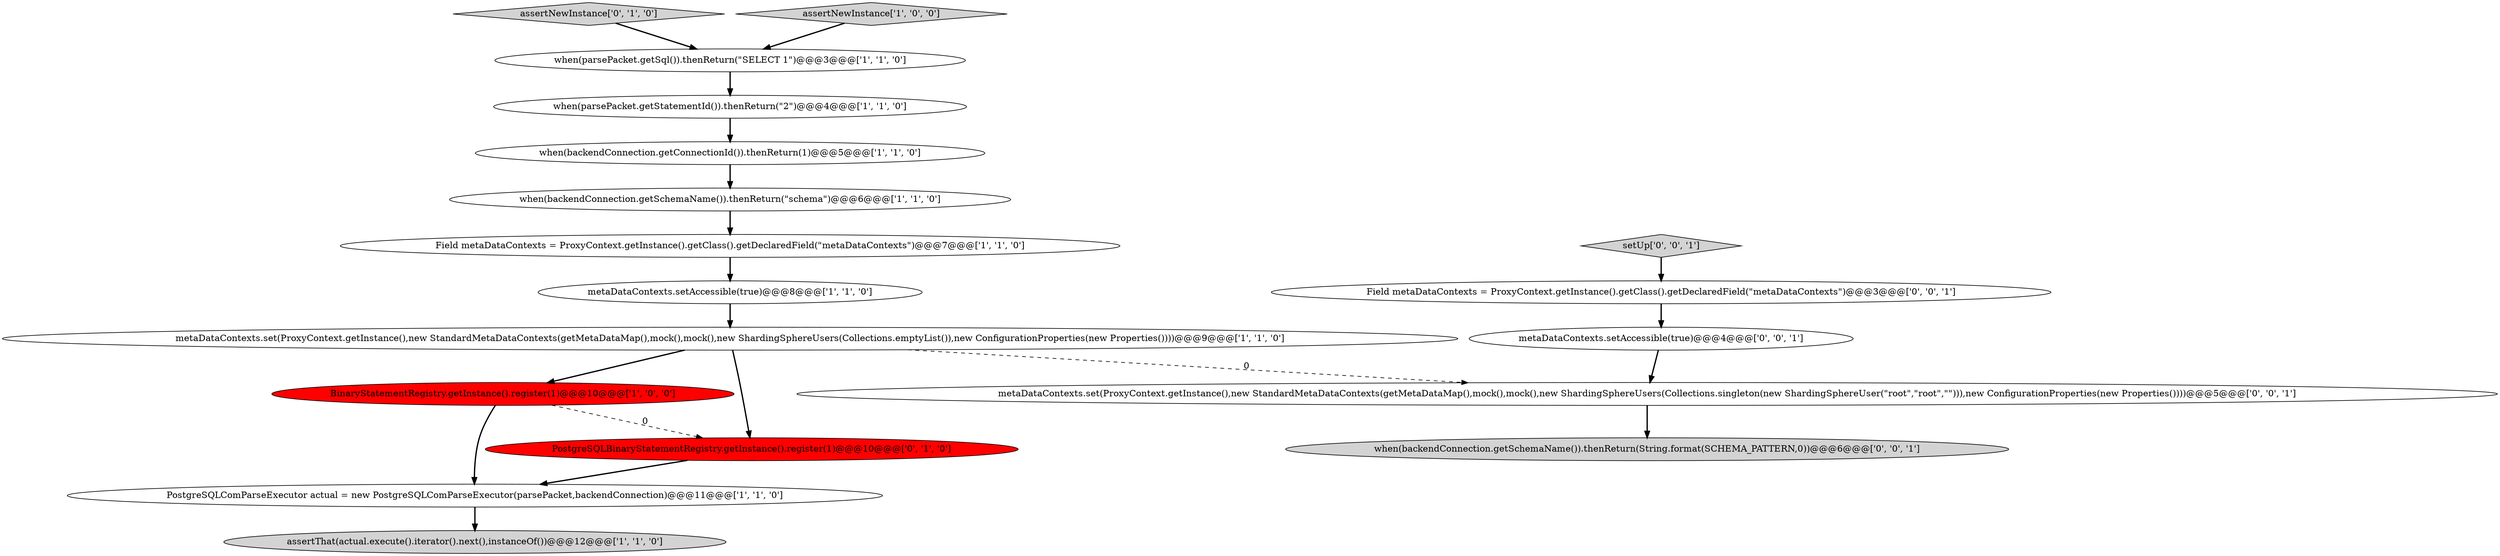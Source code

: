 digraph {
13 [style = filled, label = "metaDataContexts.set(ProxyContext.getInstance(),new StandardMetaDataContexts(getMetaDataMap(),mock(),mock(),new ShardingSphereUsers(Collections.singleton(new ShardingSphereUser(\"root\",\"root\",\"\"))),new ConfigurationProperties(new Properties())))@@@5@@@['0', '0', '1']", fillcolor = white, shape = ellipse image = "AAA0AAABBB3BBB"];
6 [style = filled, label = "when(backendConnection.getSchemaName()).thenReturn(\"schema\")@@@6@@@['1', '1', '0']", fillcolor = white, shape = ellipse image = "AAA0AAABBB1BBB"];
11 [style = filled, label = "assertNewInstance['0', '1', '0']", fillcolor = lightgray, shape = diamond image = "AAA0AAABBB2BBB"];
16 [style = filled, label = "setUp['0', '0', '1']", fillcolor = lightgray, shape = diamond image = "AAA0AAABBB3BBB"];
8 [style = filled, label = "BinaryStatementRegistry.getInstance().register(1)@@@10@@@['1', '0', '0']", fillcolor = red, shape = ellipse image = "AAA1AAABBB1BBB"];
4 [style = filled, label = "when(parsePacket.getSql()).thenReturn(\"SELECT 1\")@@@3@@@['1', '1', '0']", fillcolor = white, shape = ellipse image = "AAA0AAABBB1BBB"];
9 [style = filled, label = "when(parsePacket.getStatementId()).thenReturn(\"2\")@@@4@@@['1', '1', '0']", fillcolor = white, shape = ellipse image = "AAA0AAABBB1BBB"];
2 [style = filled, label = "metaDataContexts.set(ProxyContext.getInstance(),new StandardMetaDataContexts(getMetaDataMap(),mock(),mock(),new ShardingSphereUsers(Collections.emptyList()),new ConfigurationProperties(new Properties())))@@@9@@@['1', '1', '0']", fillcolor = white, shape = ellipse image = "AAA0AAABBB1BBB"];
0 [style = filled, label = "PostgreSQLComParseExecutor actual = new PostgreSQLComParseExecutor(parsePacket,backendConnection)@@@11@@@['1', '1', '0']", fillcolor = white, shape = ellipse image = "AAA0AAABBB1BBB"];
5 [style = filled, label = "when(backendConnection.getConnectionId()).thenReturn(1)@@@5@@@['1', '1', '0']", fillcolor = white, shape = ellipse image = "AAA0AAABBB1BBB"];
7 [style = filled, label = "metaDataContexts.setAccessible(true)@@@8@@@['1', '1', '0']", fillcolor = white, shape = ellipse image = "AAA0AAABBB1BBB"];
10 [style = filled, label = "assertThat(actual.execute().iterator().next(),instanceOf())@@@12@@@['1', '1', '0']", fillcolor = lightgray, shape = ellipse image = "AAA0AAABBB1BBB"];
15 [style = filled, label = "Field metaDataContexts = ProxyContext.getInstance().getClass().getDeclaredField(\"metaDataContexts\")@@@3@@@['0', '0', '1']", fillcolor = white, shape = ellipse image = "AAA0AAABBB3BBB"];
17 [style = filled, label = "metaDataContexts.setAccessible(true)@@@4@@@['0', '0', '1']", fillcolor = white, shape = ellipse image = "AAA0AAABBB3BBB"];
3 [style = filled, label = "assertNewInstance['1', '0', '0']", fillcolor = lightgray, shape = diamond image = "AAA0AAABBB1BBB"];
1 [style = filled, label = "Field metaDataContexts = ProxyContext.getInstance().getClass().getDeclaredField(\"metaDataContexts\")@@@7@@@['1', '1', '0']", fillcolor = white, shape = ellipse image = "AAA0AAABBB1BBB"];
14 [style = filled, label = "when(backendConnection.getSchemaName()).thenReturn(String.format(SCHEMA_PATTERN,0))@@@6@@@['0', '0', '1']", fillcolor = lightgray, shape = ellipse image = "AAA0AAABBB3BBB"];
12 [style = filled, label = "PostgreSQLBinaryStatementRegistry.getInstance().register(1)@@@10@@@['0', '1', '0']", fillcolor = red, shape = ellipse image = "AAA1AAABBB2BBB"];
9->5 [style = bold, label=""];
8->0 [style = bold, label=""];
4->9 [style = bold, label=""];
6->1 [style = bold, label=""];
16->15 [style = bold, label=""];
15->17 [style = bold, label=""];
0->10 [style = bold, label=""];
17->13 [style = bold, label=""];
8->12 [style = dashed, label="0"];
5->6 [style = bold, label=""];
12->0 [style = bold, label=""];
1->7 [style = bold, label=""];
7->2 [style = bold, label=""];
3->4 [style = bold, label=""];
13->14 [style = bold, label=""];
2->13 [style = dashed, label="0"];
2->12 [style = bold, label=""];
2->8 [style = bold, label=""];
11->4 [style = bold, label=""];
}
